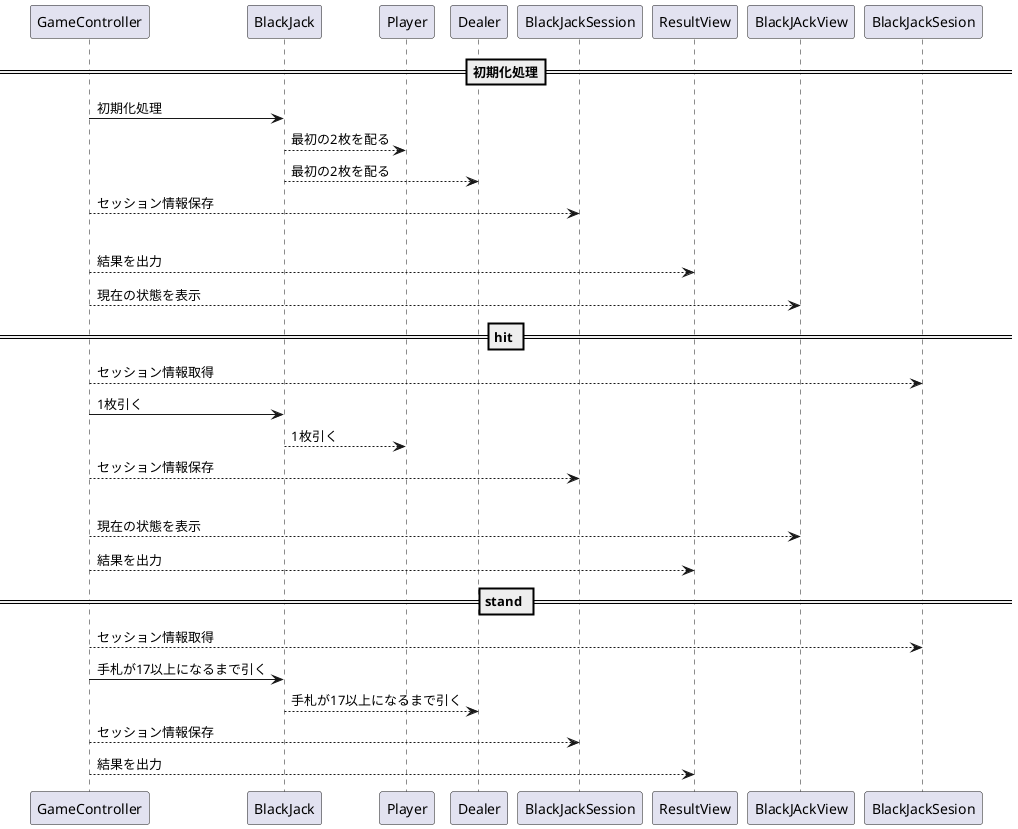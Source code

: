 @startuml
== 初期化処理==
GameController -> BlackJack: 初期化処理
BlackJack --> Player: 最初の2枚を配る
BlackJack --> Dealer: 最初の2枚を配る
GameController --> BlackJackSession: セッション情報保存
alt Blackjack
    GameController --> ResultView :結果を出力
else
    GameController --> BlackJAckView:現在の状態を表示

== hit ==
GameController --> BlackJackSesion: セッション情報取得
GameController -> BlackJack: 1枚引く
BlackJack --> Player: 1枚引く
GameController --> BlackJackSession: セッション情報保存
alt 手札 < 21
    GameController --> BlackJAckView:現在の状態を表示
else
    GameController --> ResultView :結果を出力

== stand ==
GameController --> BlackJackSesion: セッション情報取得
GameController -> BlackJack: 手札が17以上になるまで引く
BlackJack --> Dealer: 手札が17以上になるまで引く
GameController --> BlackJackSession: セッション情報保存
GameController --> ResultView :結果を出力

@enduml